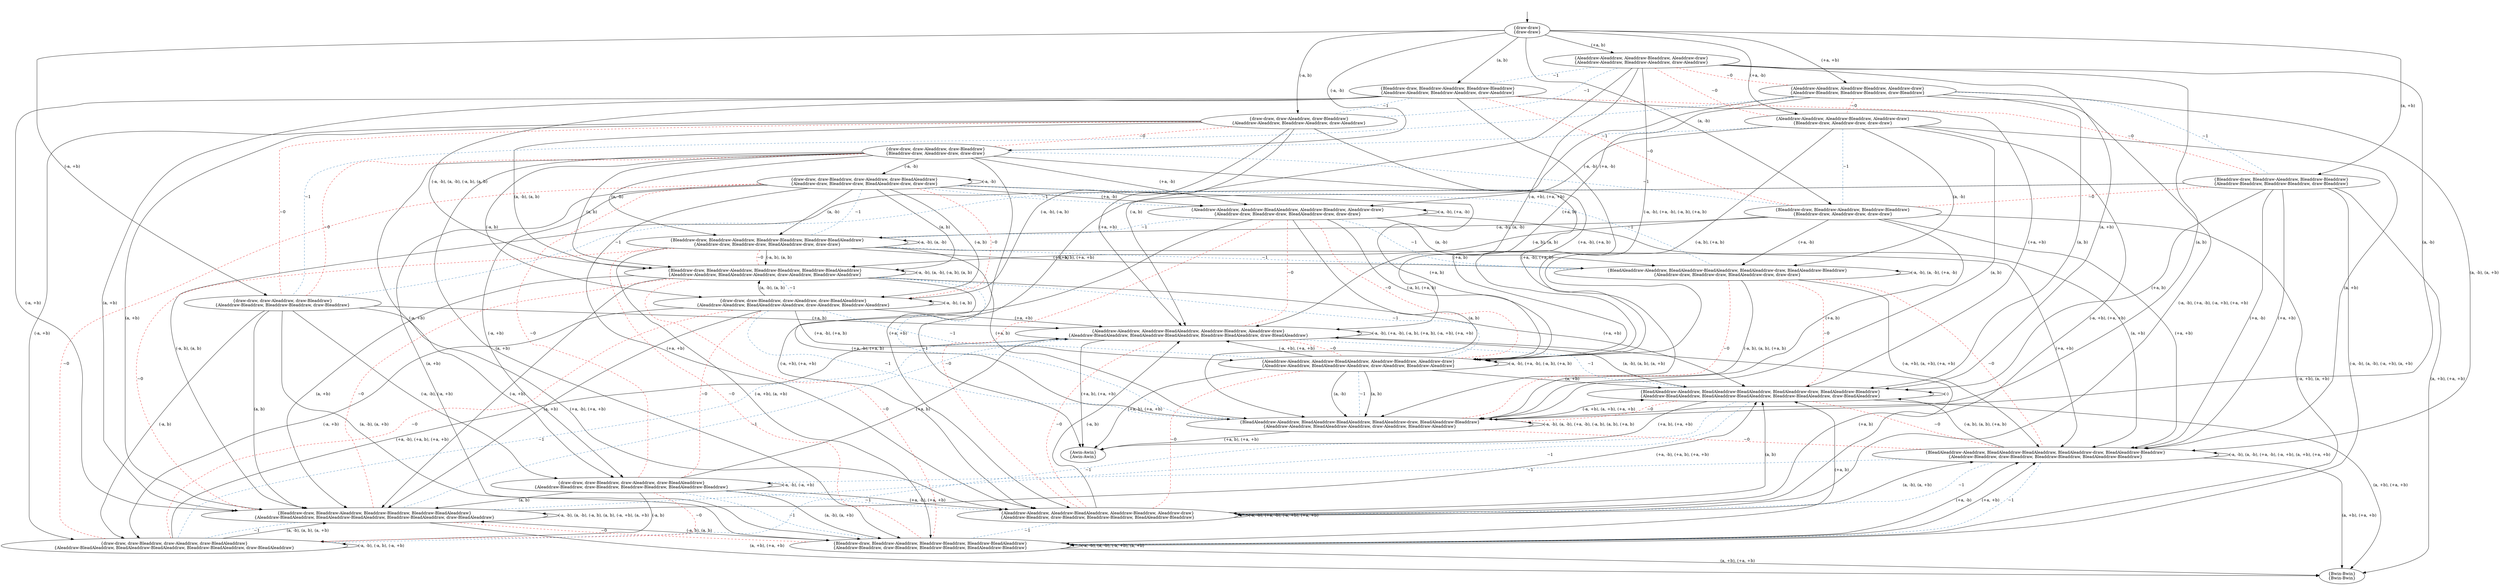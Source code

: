 digraph  {
concentrate=False;
nodesep=0.5;
ranksep=0.5;
splines=True;
4466765104 [label="{draw-draw}\n{draw-draw}"];
4466763480 [label="{draw-draw, draw-Aleaddraw, draw-Bleaddraw}\n{Bleaddraw-draw, Aleaddraw-draw, draw-draw}"];
4466762864 [label="{Bleaddraw-draw, Bleaddraw-Aleaddraw, Bleaddraw-Bleaddraw}\n{Bleaddraw-draw, Aleaddraw-draw, draw-draw}"];
4466761968 [label="{Aleaddraw-Aleaddraw, Aleaddraw-Bleaddraw, Aleaddraw-draw}\n{Bleaddraw-draw, Aleaddraw-draw, draw-draw}"];
4466764488 [label="{draw-draw, draw-Aleaddraw, draw-Bleaddraw}\n{Aleaddraw-Aleaddraw, Bleaddraw-Aleaddraw, draw-Aleaddraw}"];
4466764712 [label="{Bleaddraw-draw, Bleaddraw-Aleaddraw, Bleaddraw-Bleaddraw}\n{Aleaddraw-Aleaddraw, Bleaddraw-Aleaddraw, draw-Aleaddraw}"];
4466764936 [label="{Aleaddraw-Aleaddraw, Aleaddraw-Bleaddraw, Aleaddraw-draw}\n{Aleaddraw-Aleaddraw, Bleaddraw-Aleaddraw, draw-Aleaddraw}"];
4466762080 [label="{draw-draw, draw-Aleaddraw, draw-Bleaddraw}\n{Aleaddraw-Bleaddraw, Bleaddraw-Bleaddraw, draw-Bleaddraw}"];
4466762416 [label="{Bleaddraw-draw, Bleaddraw-Aleaddraw, Bleaddraw-Bleaddraw}\n{Aleaddraw-Bleaddraw, Bleaddraw-Bleaddraw, draw-Bleaddraw}"];
4466762752 [label="{Aleaddraw-Aleaddraw, Aleaddraw-Bleaddraw, Aleaddraw-draw}\n{Aleaddraw-Bleaddraw, Bleaddraw-Bleaddraw, draw-Bleaddraw}"];
4466763032 [label="{draw-draw, draw-Bleaddraw, draw-Aleaddraw, draw-BleadAleaddraw}\n{Aleaddraw-draw, Bleaddraw-draw, BleadAleaddraw-draw, draw-draw}"];
4466763312 [label="{Bleaddraw-draw, Bleaddraw-Aleaddraw, Bleaddraw-Bleaddraw, Bleaddraw-BleadAleaddraw}\n{Aleaddraw-draw, Bleaddraw-draw, BleadAleaddraw-draw, draw-draw}"];
4466763648 [label="{Aleaddraw-Aleaddraw, Aleaddraw-BleadAleaddraw, Aleaddraw-Bleaddraw, Aleaddraw-draw}\n{Aleaddraw-draw, Bleaddraw-draw, BleadAleaddraw-draw, draw-draw}"];
4466763872 [label="{draw-draw, draw-Bleaddraw, draw-Aleaddraw, draw-BleadAleaddraw}\n{Aleaddraw-Aleaddraw, BleadAleaddraw-Aleaddraw, draw-Aleaddraw, Bleaddraw-Aleaddraw}"];
4466764096 [label="{Bleaddraw-draw, Bleaddraw-Aleaddraw, Bleaddraw-Bleaddraw, Bleaddraw-BleadAleaddraw}\n{Aleaddraw-Aleaddraw, BleadAleaddraw-Aleaddraw, draw-Aleaddraw, Bleaddraw-Aleaddraw}"];
4466764264 [label="{Aleaddraw-Aleaddraw, Aleaddraw-BleadAleaddraw, Aleaddraw-Bleaddraw, Aleaddraw-draw}\n{Aleaddraw-Aleaddraw, BleadAleaddraw-Aleaddraw, draw-Aleaddraw, Bleaddraw-Aleaddraw}"];
4466765272 [label="{draw-draw, draw-Bleaddraw, draw-Aleaddraw, draw-BleadAleaddraw}\n{Aleaddraw-Bleaddraw, draw-Bleaddraw, Bleaddraw-Bleaddraw, BleadAleaddraw-Bleaddraw}"];
4466765552 [label="{Bleaddraw-draw, Bleaddraw-Aleaddraw, Bleaddraw-Bleaddraw, Bleaddraw-BleadAleaddraw}\n{Aleaddraw-Bleaddraw, draw-Bleaddraw, Bleaddraw-Bleaddraw, BleadAleaddraw-Bleaddraw}"];
4464262056 [label="{Aleaddraw-Aleaddraw, Aleaddraw-BleadAleaddraw, Aleaddraw-Bleaddraw, Aleaddraw-draw}\n{Aleaddraw-Bleaddraw, draw-Bleaddraw, Bleaddraw-Bleaddraw, BleadAleaddraw-Bleaddraw}"];
4464259872 [label="{BleadAleaddraw-Aleaddraw, BleadAleaddraw-BleadAleaddraw, BleadAleaddraw-draw, BleadAleaddraw-Bleaddraw}\n{Aleaddraw-draw, Bleaddraw-draw, BleadAleaddraw-draw, draw-draw}"];
4464261608 [label="{BleadAleaddraw-Aleaddraw, BleadAleaddraw-BleadAleaddraw, BleadAleaddraw-draw, BleadAleaddraw-Bleaddraw}\n{Aleaddraw-Aleaddraw, BleadAleaddraw-Aleaddraw, draw-Aleaddraw, Bleaddraw-Aleaddraw}"];
4464259312 [label="{BleadAleaddraw-Aleaddraw, BleadAleaddraw-BleadAleaddraw, BleadAleaddraw-draw, BleadAleaddraw-Bleaddraw}\n{Aleaddraw-Bleaddraw, draw-Bleaddraw, Bleaddraw-Bleaddraw, BleadAleaddraw-Bleaddraw}"];
4469420216 [label="{draw-draw, draw-Bleaddraw, draw-Aleaddraw, draw-BleadAleaddraw}\n{Aleaddraw-BleadAleaddraw, BleadAleaddraw-BleadAleaddraw, Bleaddraw-BleadAleaddraw, draw-BleadAleaddraw}"];
4469466280 [label="{Bleaddraw-draw, Bleaddraw-Aleaddraw, Bleaddraw-Bleaddraw, Bleaddraw-BleadAleaddraw}\n{Aleaddraw-BleadAleaddraw, BleadAleaddraw-BleadAleaddraw, Bleaddraw-BleadAleaddraw, draw-BleadAleaddraw}"];
4469466392 [label="{Aleaddraw-Aleaddraw, Aleaddraw-BleadAleaddraw, Aleaddraw-Bleaddraw, Aleaddraw-draw}\n{Aleaddraw-BleadAleaddraw, BleadAleaddraw-BleadAleaddraw, Bleaddraw-BleadAleaddraw, draw-BleadAleaddraw}"];
4469466952 [label="{BleadAleaddraw-Aleaddraw, BleadAleaddraw-BleadAleaddraw, BleadAleaddraw-draw, BleadAleaddraw-Bleaddraw}\n{Aleaddraw-BleadAleaddraw, BleadAleaddraw-BleadAleaddraw, Bleaddraw-BleadAleaddraw, draw-BleadAleaddraw}"];
4469467344 [label="{Awin-Awin}\n{Awin-Awin}"];
4469468688 [label="{Bwin-Bwin}\n{Bwin-Bwin}"];
hidden [label="", shape=none];
4466765104 -> 4466763480  [action="('-a', '-b')", key="('-a', '-b')", label="(-a, -b)"];
4466765104 -> 4466762864  [action="('a', '-b')", key="('a', '-b')", label="(a, -b)"];
4466765104 -> 4466761968  [action="('+a', '-b')", key="('+a', '-b')", label="(+a, -b)"];
4466765104 -> 4466764488  [action="('-a', 'b')", key="('-a', 'b')", label="(-a, b)"];
4466765104 -> 4466764712  [action="('a', 'b')", key="('a', 'b')", label="(a, b)"];
4466765104 -> 4466764936  [action="('+a', 'b')", key="('+a', 'b')", label="(+a, b)"];
4466765104 -> 4466762080  [action="('-a', '+b')", key="('-a', '+b')", label="(-a, +b)"];
4466765104 -> 4466762416  [action="('a', '+b')", key="('a', '+b')", label="(a, +b)"];
4466765104 -> 4466762752  [action="('+a', '+b')", key="('+a', '+b')", label="(+a, +b)"];
4466763480 -> 4466763032  [action="('-a', '-b')", key="('-a', '-b')", label="(-a, -b)"];
4466763480 -> 4466763312  [action="('a', '-b')", key="('a', '-b')", label="(a, -b)"];
4466763480 -> 4466763648  [action="('+a', '-b')", key="('+a', '-b')", label="(+a, -b)"];
4466763480 -> 4466763872  [action="('-a', 'b')", key="('-a', 'b')", label="(-a, b)"];
4466763480 -> 4466764096  [action="('a', 'b')", key="('a', 'b')", label="(a, b)"];
4466763480 -> 4466764264  [action="('+a', 'b')", key="('+a', 'b')", label="(+a, b)"];
4466763480 -> 4466765272  [action="('-a', '+b')", key="('-a', '+b')", label="(-a, +b)"];
4466763480 -> 4466765552  [action="('a', '+b')", key="('a', '+b')", label="(a, +b)"];
4466763480 -> 4464262056  [action="('+a', '+b')", key="('+a', '+b')", label="(+a, +b)"];
4466763480 -> 4466762080  [arrowhead=none, color=1, colorscheme=set19, constraint=True, key=0, label="~0", style=dashed];
4466763480 -> 4466762864  [arrowhead=none, color=2, colorscheme=set19, constraint=True, key=0, label="~1", style=dashed];
4466762864 -> 4464259872  [action="('+a', '-b')", key="('+a', '-b')", label="(+a, -b)"];
4466762864 -> 4464261608  [action="('+a', 'b')", key="('+a', 'b')", label="(+a, b)"];
4466762864 -> 4464259312  [action="('+a', '+b')", key="('+a', '+b')", label="(+a, +b)"];
4466762864 -> 4466763312  [action="(('-a', '-b'), ('a', '-b'))", key="(('-a', '-b'), ('a', '-b'))", label="(-a, -b), (a, -b)"];
4466762864 -> 4466764096  [action="(('-a', 'b'), ('a', 'b'))", key="(('-a', 'b'), ('a', 'b'))", label="(-a, b), (a, b)"];
4466762864 -> 4466765552  [action="(('-a', '+b'), ('a', '+b'))", key="(('-a', '+b'), ('a', '+b'))", label="(-a, +b), (a, +b)"];
4466761968 -> 4464259872  [action="('a', '-b')", key="('a', '-b')", label="(a, -b)"];
4466761968 -> 4464261608  [action="('a', 'b')", key="('a', 'b')", label="(a, b)"];
4466761968 -> 4464259312  [action="('a', '+b')", key="('a', '+b')", label="(a, +b)"];
4466761968 -> 4466763648  [action="(('-a', '-b'), ('+a', '-b'))", key="(('-a', '-b'), ('+a', '-b'))", label="(-a, -b), (+a, -b)"];
4466761968 -> 4466764264  [action="(('-a', 'b'), ('+a', 'b'))", key="(('-a', 'b'), ('+a', 'b'))", label="(-a, b), (+a, b)"];
4466761968 -> 4464262056  [action="(('-a', '+b'), ('+a', '+b'))", key="(('-a', '+b'), ('+a', '+b'))", label="(-a, +b), (+a, +b)"];
4466761968 -> 4466763480  [arrowhead=none, color=2, colorscheme=set19, constraint=True, key=0, label="~1", style=dashed];
4466761968 -> 4466762864  [arrowhead=none, color=2, colorscheme=set19, constraint=True, key=0, label="~1", style=dashed];
4466764488 -> 4469420216  [action="('-a', '+b')", key="('-a', '+b')", label="(-a, +b)"];
4466764488 -> 4469466280  [action="('a', '+b')", key="('a', '+b')", label="(a, +b)"];
4466764488 -> 4469466392  [action="('+a', '+b')", key="('+a', '+b')", label="(+a, +b)"];
4466764488 -> 4466763872  [action="(('-a', '-b'), ('-a', 'b'))", key="(('-a', '-b'), ('-a', 'b'))", label="(-a, -b), (-a, b)"];
4466764488 -> 4466764096  [action="(('a', '-b'), ('a', 'b'))", key="(('a', '-b'), ('a', 'b'))", label="(a, -b), (a, b)"];
4466764488 -> 4466764264  [action="(('+a', '-b'), ('+a', 'b'))", key="(('+a', '-b'), ('+a', 'b'))", label="(+a, -b), (+a, b)"];
4466764488 -> 4466763480  [arrowhead=none, color=1, colorscheme=set19, constraint=True, key=0, label="~0", style=dashed];
4466764488 -> 4466762080  [arrowhead=none, color=1, colorscheme=set19, constraint=True, key=0, label="~0", style=dashed];
4466764712 -> 4469466280  [action="('-a', '+b')", key="('-a', '+b')", label="(-a, +b)"];
4466764712 -> 4469466280  [action="('a', '+b')", key="('a', '+b')", label="(a, +b)"];
4466764712 -> 4469466952  [action="('+a', '+b')", key="('+a', '+b')", label="(+a, +b)"];
4466764712 -> 4466764096  [action="(('-a', '-b'), ('a', '-b'), ('-a', 'b'), ('a', 'b'))", key="(('-a', '-b'), ('a', '-b'), ('-a', 'b'), ('a', 'b'))", label="(-a, -b), (a, -b), (-a, b), (a, b)"];
4466764712 -> 4464261608  [action="(('+a', '-b'), ('+a', 'b'))", key="(('+a', '-b'), ('+a', 'b'))", label="(+a, -b), (+a, b)"];
4466764712 -> 4466762416  [arrowhead=none, color=1, colorscheme=set19, constraint=True, key=0, label="~0", style=dashed];
4466764712 -> 4466762864  [arrowhead=none, color=1, colorscheme=set19, constraint=True, key=0, label="~0", style=dashed];
4466764712 -> 4466764488  [arrowhead=none, color=2, colorscheme=set19, constraint=True, key=0, label="~1", style=dashed];
4466764936 -> 4464261608  [action="('a', '-b')", key="('a', '-b')", label="(a, -b)"];
4466764936 -> 4464261608  [action="('a', 'b')", key="('a', 'b')", label="(a, b)"];
4466764936 -> 4469466952  [action="('a', '+b')", key="('a', '+b')", label="(a, +b)"];
4466764936 -> 4466764264  [action="(('-a', '-b'), ('+a', '-b'), ('-a', 'b'), ('+a', 'b'))", key="(('-a', '-b'), ('+a', '-b'), ('-a', 'b'), ('+a', 'b'))", label="(-a, -b), (+a, -b), (-a, b), (+a, b)"];
4466764936 -> 4469467344  [action="(('+a', 'b'), ('+a', '+b'))", key="(('+a', 'b'), ('+a', '+b'))", label="(+a, b), (+a, +b)"];
4466764936 -> 4469466392  [action="(('-a', '+b'), ('+a', '+b'))", key="(('-a', '+b'), ('+a', '+b'))", label="(-a, +b), (+a, +b)"];
4466764936 -> 4466762752  [arrowhead=none, color=1, colorscheme=set19, constraint=True, key=0, label="~0", style=dashed];
4466764936 -> 4466761968  [arrowhead=none, color=1, colorscheme=set19, constraint=True, key=0, label="~0", style=dashed];
4466764936 -> 4466764712  [arrowhead=none, color=2, colorscheme=set19, constraint=True, key=0, label="~1", style=dashed];
4466764936 -> 4466764488  [arrowhead=none, color=2, colorscheme=set19, constraint=True, key=0, label="~1", style=dashed];
4466762080 -> 4469420216  [action="('-a', 'b')", key="('-a', 'b')", label="(-a, b)"];
4466762080 -> 4469466280  [action="('a', 'b')", key="('a', 'b')", label="(a, b)"];
4466762080 -> 4469466392  [action="('+a', 'b')", key="('+a', 'b')", label="(+a, b)"];
4466762080 -> 4466765272  [action="(('-a', '-b'), ('-a', '+b'))", key="(('-a', '-b'), ('-a', '+b'))", label="(-a, -b), (-a, +b)"];
4466762080 -> 4466765552  [action="(('a', '-b'), ('a', '+b'))", key="(('a', '-b'), ('a', '+b'))", label="(a, -b), (a, +b)"];
4466762080 -> 4464262056  [action="(('+a', '-b'), ('+a', '+b'))", key="(('+a', '-b'), ('+a', '+b'))", label="(+a, -b), (+a, +b)"];
4466762416 -> 4464259312  [action="('+a', '-b')", key="('+a', '-b')", label="(+a, -b)"];
4466762416 -> 4464259312  [action="('+a', '+b')", key="('+a', '+b')", label="(+a, +b)"];
4466762416 -> 4469466952  [action="('+a', 'b')", key="('+a', 'b')", label="(+a, b)"];
4466762416 -> 4466765552  [action="(('-a', '-b'), ('a', '-b'), ('-a', '+b'), ('a', '+b'))", key="(('-a', '-b'), ('a', '-b'), ('-a', '+b'), ('a', '+b'))", label="(-a, -b), (a, -b), (-a, +b), (a, +b)"];
4466762416 -> 4469466280  [action="(('-a', 'b'), ('a', 'b'))", key="(('-a', 'b'), ('a', 'b'))", label="(-a, b), (a, b)"];
4466762416 -> 4469468688  [action="(('a', '+b'), ('+a', '+b'))", key="(('a', '+b'), ('+a', '+b'))", label="(a, +b), (+a, +b)"];
4466762416 -> 4466762864  [arrowhead=none, color=1, colorscheme=set19, constraint=True, key=0, label="~0", style=dashed];
4466762416 -> 4466762080  [arrowhead=none, color=2, colorscheme=set19, constraint=True, key=0, label="~1", style=dashed];
4466762752 -> 4469466392  [action="('-a', 'b')", key="('-a', 'b')", label="(-a, b)"];
4466762752 -> 4469466392  [action="('+a', 'b')", key="('+a', 'b')", label="(+a, b)"];
4466762752 -> 4469466952  [action="('a', 'b')", key="('a', 'b')", label="(a, b)"];
4466762752 -> 4464262056  [action="(('-a', '-b'), ('+a', '-b'), ('-a', '+b'), ('+a', '+b'))", key="(('-a', '-b'), ('+a', '-b'), ('-a', '+b'), ('+a', '+b'))", label="(-a, -b), (+a, -b), (-a, +b), (+a, +b)"];
4466762752 -> 4464259312  [action="(('a', '-b'), ('a', '+b'))", key="(('a', '-b'), ('a', '+b'))", label="(a, -b), (a, +b)"];
4466762752 -> 4466761968  [arrowhead=none, color=1, colorscheme=set19, constraint=True, key=0, label="~0", style=dashed];
4466762752 -> 4466762416  [arrowhead=none, color=2, colorscheme=set19, constraint=True, key=0, label="~1", style=dashed];
4466762752 -> 4466762080  [arrowhead=none, color=2, colorscheme=set19, constraint=True, key=0, label="~1", style=dashed];
4466763032 -> 4466763032  [action="('-a', '-b')", dir=back, key="('-a', '-b')", label="(-a, -b)"];
4466763032 -> 4466763312  [action="('a', '-b')", key="('a', '-b')", label="(a, -b)"];
4466763032 -> 4466763312  [arrowhead=none, color=2, colorscheme=set19, constraint=True, key=1, label="~1", style=dashed];
4466763032 -> 4466763648  [action="('+a', '-b')", key="('+a', '-b')", label="(+a, -b)"];
4466763032 -> 4466763872  [action="('-a', 'b')", key="('-a', 'b')", label="(-a, b)"];
4466763032 -> 4466763872  [arrowhead=none, color=1, colorscheme=set19, constraint=True, key=1, label="~0", style=dashed];
4466763032 -> 4466764096  [action="('a', 'b')", key="('a', 'b')", label="(a, b)"];
4466763032 -> 4466764264  [action="('+a', 'b')", key="('+a', 'b')", label="(+a, b)"];
4466763032 -> 4466765272  [action="('-a', '+b')", key="('-a', '+b')", label="(-a, +b)"];
4466763032 -> 4466765272  [arrowhead=none, color=1, colorscheme=set19, constraint=True, key=1, label="~0", style=dashed];
4466763032 -> 4466765552  [action="('a', '+b')", key="('a', '+b')", label="(a, +b)"];
4466763032 -> 4464262056  [action="('+a', '+b')", key="('+a', '+b')", label="(+a, +b)"];
4466763032 -> 4469420216  [arrowhead=none, color=1, colorscheme=set19, constraint=True, key=0, label="~0", style=dashed];
4466763032 -> 4464259872  [arrowhead=none, color=2, colorscheme=set19, constraint=True, key=0, label="~1", style=dashed];
4466763312 -> 4464259872  [action="('+a', '-b')", key="('+a', '-b')", label="(+a, -b)"];
4466763312 -> 4464261608  [action="('+a', 'b')", key="('+a', 'b')", label="(+a, b)"];
4466763312 -> 4464259312  [action="('+a', '+b')", key="('+a', '+b')", label="(+a, +b)"];
4466763312 -> 4466763312  [action="(('-a', '-b'), ('a', '-b'))", dir=back, key="(('-a', '-b'), ('a', '-b'))", label="(-a, -b), (a, -b)"];
4466763312 -> 4466764096  [action="(('-a', 'b'), ('a', 'b'))", key="(('-a', 'b'), ('a', 'b'))", label="(-a, b), (a, b)"];
4466763312 -> 4466764096  [arrowhead=none, color=1, colorscheme=set19, constraint=True, key=1, label="~0", style=dashed];
4466763312 -> 4466765552  [action="(('-a', '+b'), ('a', '+b'))", key="(('-a', '+b'), ('a', '+b'))", label="(-a, +b), (a, +b)"];
4466763312 -> 4466765552  [arrowhead=none, color=1, colorscheme=set19, constraint=True, key=1, label="~0", style=dashed];
4466763648 -> 4464259872  [action="('a', '-b')", key="('a', '-b')", label="(a, -b)"];
4466763648 -> 4464259872  [arrowhead=none, color=2, colorscheme=set19, constraint=True, key=1, label="~1", style=dashed];
4466763648 -> 4464261608  [action="('a', 'b')", key="('a', 'b')", label="(a, b)"];
4466763648 -> 4464259312  [action="('a', '+b')", key="('a', '+b')", label="(a, +b)"];
4466763648 -> 4466763648  [action="(('-a', '-b'), ('+a', '-b'))", dir=back, key="(('-a', '-b'), ('+a', '-b'))", label="(-a, -b), (+a, -b)"];
4466763648 -> 4466764264  [action="(('-a', 'b'), ('+a', 'b'))", key="(('-a', 'b'), ('+a', 'b'))", label="(-a, b), (+a, b)"];
4466763648 -> 4466764264  [arrowhead=none, color=1, colorscheme=set19, constraint=True, key=1, label="~0", style=dashed];
4466763648 -> 4464262056  [action="(('-a', '+b'), ('+a', '+b'))", key="(('-a', '+b'), ('+a', '+b'))", label="(-a, +b), (+a, +b)"];
4466763648 -> 4464262056  [arrowhead=none, color=1, colorscheme=set19, constraint=True, key=1, label="~0", style=dashed];
4466763648 -> 4469466392  [arrowhead=none, color=1, colorscheme=set19, constraint=True, key=0, label="~0", style=dashed];
4466763648 -> 4466763032  [arrowhead=none, color=2, colorscheme=set19, constraint=True, key=0, label="~1", style=dashed];
4466763648 -> 4466763312  [arrowhead=none, color=2, colorscheme=set19, constraint=True, key=0, label="~1", style=dashed];
4466763872 -> 4469420216  [action="('-a', '+b')", key="('-a', '+b')", label="(-a, +b)"];
4466763872 -> 4469466280  [action="('a', '+b')", key="('a', '+b')", label="(a, +b)"];
4466763872 -> 4469466392  [action="('+a', '+b')", key="('+a', '+b')", label="(+a, +b)"];
4466763872 -> 4466763872  [action="(('-a', '-b'), ('-a', 'b'))", dir=back, key="(('-a', '-b'), ('-a', 'b'))", label="(-a, -b), (-a, b)"];
4466763872 -> 4466764096  [action="(('a', '-b'), ('a', 'b'))", key="(('a', '-b'), ('a', 'b'))", label="(a, -b), (a, b)"];
4466763872 -> 4466764264  [action="(('+a', '-b'), ('+a', 'b'))", key="(('+a', '-b'), ('+a', 'b'))", label="(+a, -b), (+a, b)"];
4466763872 -> 4464261608  [arrowhead=none, color=2, colorscheme=set19, constraint=True, key=0, label="~1", style=dashed];
4466764096 -> 4469466280  [action="('-a', '+b')", key="('-a', '+b')", label="(-a, +b)"];
4466764096 -> 4469466280  [action="('a', '+b')", key="('a', '+b')", label="(a, +b)"];
4466764096 -> 4469466952  [action="('+a', '+b')", key="('+a', '+b')", label="(+a, +b)"];
4466764096 -> 4466764096  [action="(('-a', '-b'), ('a', '-b'), ('-a', 'b'), ('a', 'b'))", dir=back, key="(('-a', '-b'), ('a', '-b'), ('-a', 'b'), ('a', 'b'))", label="(-a, -b), (a, -b), (-a, b), (a, b)"];
4466764096 -> 4464261608  [action="(('+a', '-b'), ('+a', 'b'))", key="(('+a', '-b'), ('+a', 'b'))", label="(+a, -b), (+a, b)"];
4466764096 -> 4464261608  [arrowhead=none, color=2, colorscheme=set19, constraint=True, key=1, label="~1", style=dashed];
4466764096 -> 4466765552  [arrowhead=none, color=1, colorscheme=set19, constraint=True, key=0, label="~0", style=dashed];
4466764096 -> 4466763872  [arrowhead=none, color=2, colorscheme=set19, constraint=True, key=0, label="~1", style=dashed];
4466764264 -> 4464261608  [action="('a', '-b')", key="('a', '-b')", label="(a, -b)"];
4466764264 -> 4464261608  [action="('a', 'b')", key="('a', 'b')", label="(a, b)"];
4466764264 -> 4464261608  [arrowhead=none, color=2, colorscheme=set19, constraint=True, key=2, label="~1", style=dashed];
4466764264 -> 4469466952  [action="('a', '+b')", key="('a', '+b')", label="(a, +b)"];
4466764264 -> 4466764264  [action="(('-a', '-b'), ('+a', '-b'), ('-a', 'b'), ('+a', 'b'))", dir=back, key="(('-a', '-b'), ('+a', '-b'), ('-a', 'b'), ('+a', 'b'))", label="(-a, -b), (+a, -b), (-a, b), (+a, b)"];
4466764264 -> 4469467344  [action="(('+a', 'b'), ('+a', '+b'))", key="(('+a', 'b'), ('+a', '+b'))", label="(+a, b), (+a, +b)"];
4466764264 -> 4469466392  [action="(('-a', '+b'), ('+a', '+b'))", key="(('-a', '+b'), ('+a', '+b'))", label="(-a, +b), (+a, +b)"];
4466764264 -> 4466764096  [arrowhead=none, color=2, colorscheme=set19, constraint=True, key=0, label="~1", style=dashed];
4466764264 -> 4466763872  [arrowhead=none, color=2, colorscheme=set19, constraint=True, key=0, label="~1", style=dashed];
4466765272 -> 4469420216  [action="('-a', 'b')", key="('-a', 'b')", label="(-a, b)"];
4466765272 -> 4469466280  [action="('a', 'b')", key="('a', 'b')", label="(a, b)"];
4466765272 -> 4469466392  [action="('+a', 'b')", key="('+a', 'b')", label="(+a, b)"];
4466765272 -> 4466765272  [action="(('-a', '-b'), ('-a', '+b'))", dir=back, key="(('-a', '-b'), ('-a', '+b'))", label="(-a, -b), (-a, +b)"];
4466765272 -> 4466765552  [action="(('a', '-b'), ('a', '+b'))", key="(('a', '-b'), ('a', '+b'))", label="(a, -b), (a, +b)"];
4466765272 -> 4466765552  [arrowhead=none, color=2, colorscheme=set19, constraint=True, key=1, label="~1", style=dashed];
4466765272 -> 4464262056  [action="(('+a', '-b'), ('+a', '+b'))", key="(('+a', '-b'), ('+a', '+b'))", label="(+a, -b), (+a, +b)"];
4466765272 -> 4466763872  [arrowhead=none, color=1, colorscheme=set19, constraint=True, key=0, label="~0", style=dashed];
4466765552 -> 4464259312  [action="('+a', '-b')", key="('+a', '-b')", label="(+a, -b)"];
4466765552 -> 4464259312  [action="('+a', '+b')", key="('+a', '+b')", label="(+a, +b)"];
4466765552 -> 4469466952  [action="('+a', 'b')", key="('+a', 'b')", label="(+a, b)"];
4466765552 -> 4466765552  [action="(('-a', '-b'), ('a', '-b'), ('-a', '+b'), ('a', '+b'))", dir=back, key="(('-a', '-b'), ('a', '-b'), ('-a', '+b'), ('a', '+b'))", label="(-a, -b), (a, -b), (-a, +b), (a, +b)"];
4466765552 -> 4469466280  [action="(('-a', 'b'), ('a', 'b'))", key="(('-a', 'b'), ('a', 'b'))", label="(-a, b), (a, b)"];
4466765552 -> 4469468688  [action="(('a', '+b'), ('+a', '+b'))", key="(('a', '+b'), ('+a', '+b'))", label="(a, +b), (+a, +b)"];
4464262056 -> 4469466392  [action="('-a', 'b')", key="('-a', 'b')", label="(-a, b)"];
4464262056 -> 4469466392  [action="('+a', 'b')", key="('+a', 'b')", label="(+a, b)"];
4464262056 -> 4469466952  [action="('a', 'b')", key="('a', 'b')", label="(a, b)"];
4464262056 -> 4464262056  [action="(('-a', '-b'), ('+a', '-b'), ('-a', '+b'), ('+a', '+b'))", dir=back, key="(('-a', '-b'), ('+a', '-b'), ('-a', '+b'), ('+a', '+b'))", label="(-a, -b), (+a, -b), (-a, +b), (+a, +b)"];
4464262056 -> 4464259312  [action="(('a', '-b'), ('a', '+b'))", key="(('a', '-b'), ('a', '+b'))", label="(a, -b), (a, +b)"];
4464262056 -> 4464259312  [arrowhead=none, color=2, colorscheme=set19, constraint=True, key=1, label="~1", style=dashed];
4464262056 -> 4466764264  [arrowhead=none, color=1, colorscheme=set19, constraint=True, key=0, label="~0", style=dashed];
4464262056 -> 4466765272  [arrowhead=none, color=2, colorscheme=set19, constraint=True, key=0, label="~1", style=dashed];
4464262056 -> 4466765552  [arrowhead=none, color=2, colorscheme=set19, constraint=True, key=0, label="~1", style=dashed];
4464259872 -> 4464259872  [action="(('-a', '-b'), ('a', '-b'), ('+a', '-b'))", dir=back, key="(('-a', '-b'), ('a', '-b'), ('+a', '-b'))", label="(-a, -b), (a, -b), (+a, -b)"];
4464259872 -> 4464261608  [action="(('-a', 'b'), ('a', 'b'), ('+a', 'b'))", key="(('-a', 'b'), ('a', 'b'), ('+a', 'b'))", label="(-a, b), (a, b), (+a, b)"];
4464259872 -> 4464261608  [arrowhead=none, color=1, colorscheme=set19, constraint=True, key=1, label="~0", style=dashed];
4464259872 -> 4464259312  [action="(('-a', '+b'), ('a', '+b'), ('+a', '+b'))", key="(('-a', '+b'), ('a', '+b'), ('+a', '+b'))", label="(-a, +b), (a, +b), (+a, +b)"];
4464259872 -> 4464259312  [arrowhead=none, color=1, colorscheme=set19, constraint=True, key=1, label="~0", style=dashed];
4464259872 -> 4469466952  [arrowhead=none, color=1, colorscheme=set19, constraint=True, key=0, label="~0", style=dashed];
4464259872 -> 4466763312  [arrowhead=none, color=2, colorscheme=set19, constraint=True, key=0, label="~1", style=dashed];
4464261608 -> 4464261608  [action="(('-a', '-b'), ('a', '-b'), ('+a', '-b'), ('-a', 'b'), ('a', 'b'), ('+a', 'b'))", dir=back, key="(('-a', '-b'), ('a', '-b'), ('+a', '-b'), ('-a', 'b'), ('a', 'b'), ('+a', 'b'))", label="(-a, -b), (a, -b), (+a, -b), (-a, b), (a, b), (+a, b)"];
4464261608 -> 4469467344  [action="(('+a', 'b'), ('+a', '+b'))", key="(('+a', 'b'), ('+a', '+b'))", label="(+a, b), (+a, +b)"];
4464261608 -> 4469466952  [action="(('-a', '+b'), ('a', '+b'), ('+a', '+b'))", key="(('-a', '+b'), ('a', '+b'), ('+a', '+b'))", label="(-a, +b), (a, +b), (+a, +b)"];
4464261608 -> 4464259312  [arrowhead=none, color=1, colorscheme=set19, constraint=True, key=0, label="~0", style=dashed];
4464259312 -> 4464259312  [action="(('-a', '-b'), ('a', '-b'), ('+a', '-b'), ('-a', '+b'), ('a', '+b'), ('+a', '+b'))", dir=back, key="(('-a', '-b'), ('a', '-b'), ('+a', '-b'), ('-a', '+b'), ('a', '+b'), ('+a', '+b'))", label="(-a, -b), (a, -b), (+a, -b), (-a, +b), (a, +b), (+a, +b)"];
4464259312 -> 4469466952  [action="(('-a', 'b'), ('a', 'b'), ('+a', 'b'))", key="(('-a', 'b'), ('a', 'b'), ('+a', 'b'))", label="(-a, b), (a, b), (+a, b)"];
4464259312 -> 4469468688  [action="(('a', '+b'), ('+a', '+b'))", key="(('a', '+b'), ('+a', '+b'))", label="(a, +b), (+a, +b)"];
4464259312 -> 4466765272  [arrowhead=none, color=2, colorscheme=set19, constraint=True, key=0, label="~1", style=dashed];
4464259312 -> 4466765552  [arrowhead=none, color=2, colorscheme=set19, constraint=True, key=0, label="~1", style=dashed];
4469420216 -> 4469420216  [action="(('-a', '-b'), ('-a', 'b'), ('-a', '+b'))", dir=back, key="(('-a', '-b'), ('-a', 'b'), ('-a', '+b'))", label="(-a, -b), (-a, b), (-a, +b)"];
4469420216 -> 4469466280  [action="(('a', '-b'), ('a', 'b'), ('a', '+b'))", key="(('a', '-b'), ('a', 'b'), ('a', '+b'))", label="(a, -b), (a, b), (a, +b)"];
4469420216 -> 4469466392  [action="(('+a', '-b'), ('+a', 'b'), ('+a', '+b'))", key="(('+a', '-b'), ('+a', 'b'), ('+a', '+b'))", label="(+a, -b), (+a, b), (+a, +b)"];
4469420216 -> 4466765272  [arrowhead=none, color=1, colorscheme=set19, constraint=True, key=0, label="~0", style=dashed];
4469420216 -> 4466763872  [arrowhead=none, color=1, colorscheme=set19, constraint=True, key=0, label="~0", style=dashed];
4469420216 -> 4469466952  [arrowhead=none, color=2, colorscheme=set19, constraint=True, key=0, label="~1", style=dashed];
4469466280 -> 4469466280  [action="(('-a', '-b'), ('a', '-b'), ('-a', 'b'), ('a', 'b'), ('-a', '+b'), ('a', '+b'))", dir=back, key="(('-a', '-b'), ('a', '-b'), ('-a', 'b'), ('a', 'b'), ('-a', '+b'), ('a', '+b'))", label="(-a, -b), (a, -b), (-a, b), (a, b), (-a, +b), (a, +b)"];
4469466280 -> 4469466952  [action="(('+a', '-b'), ('+a', 'b'), ('+a', '+b'))", key="(('+a', '-b'), ('+a', 'b'), ('+a', '+b'))", label="(+a, -b), (+a, b), (+a, +b)"];
4469466280 -> 4469466952  [arrowhead=none, color=2, colorscheme=set19, constraint=True, key=1, label="~1", style=dashed];
4469466280 -> 4469468688  [action="(('a', '+b'), ('+a', '+b'))", key="(('a', '+b'), ('+a', '+b'))", label="(a, +b), (+a, +b)"];
4469466280 -> 4466763312  [arrowhead=none, color=1, colorscheme=set19, constraint=True, key=0, label="~0", style=dashed];
4469466280 -> 4466764096  [arrowhead=none, color=1, colorscheme=set19, constraint=True, key=0, label="~0", style=dashed];
4469466280 -> 4466765552  [arrowhead=none, color=1, colorscheme=set19, constraint=True, key=0, label="~0", style=dashed];
4469466280 -> 4469420216  [arrowhead=none, color=2, colorscheme=set19, constraint=True, key=0, label="~1", style=dashed];
4469466392 -> 4469466392  [action="(('-a', '-b'), ('+a', '-b'), ('-a', 'b'), ('+a', 'b'), ('-a', '+b'), ('+a', '+b'))", dir=back, key="(('-a', '-b'), ('+a', '-b'), ('-a', 'b'), ('+a', 'b'), ('-a', '+b'), ('+a', '+b'))", label="(-a, -b), (+a, -b), (-a, b), (+a, b), (-a, +b), (+a, +b)"];
4469466392 -> 4469466952  [action="(('a', '-b'), ('a', 'b'), ('a', '+b'))", key="(('a', '-b'), ('a', 'b'), ('a', '+b'))", label="(a, -b), (a, b), (a, +b)"];
4469466392 -> 4469466952  [arrowhead=none, color=2, colorscheme=set19, constraint=True, key=1, label="~1", style=dashed];
4469466392 -> 4469467344  [action="(('+a', 'b'), ('+a', '+b'))", key="(('+a', 'b'), ('+a', '+b'))", label="(+a, b), (+a, +b)"];
4469466392 -> 4464262056  [arrowhead=none, color=1, colorscheme=set19, constraint=True, key=0, label="~0", style=dashed];
4469466392 -> 4466764264  [arrowhead=none, color=1, colorscheme=set19, constraint=True, key=0, label="~0", style=dashed];
4469466392 -> 4469466280  [arrowhead=none, color=2, colorscheme=set19, constraint=True, key=0, label="~1", style=dashed];
4469466392 -> 4469420216  [arrowhead=none, color=2, colorscheme=set19, constraint=True, key=0, label="~1", style=dashed];
4469466952 -> 4469466952  [action="(('-a', '-b'), ('a', '-b'), ('+a', '-b'), ('-a', 'b'), ('a', 'b'), ('+a', 'b'), ('-a', '+b'), ('a', '+b'), ('+a', '+b'))", dir=back, key="(('-a', '-b'), ('a', '-b'), ('+a', '-b'), ('-a', 'b'), ('a', 'b'), ('+a', 'b'), ('-a', '+b'), ('a', '+b'), ('+a', '+b'))", label="(-)"];
4469466952 -> 4469467344  [action="(('+a', 'b'), ('+a', '+b'))", key="(('+a', 'b'), ('+a', '+b'))", label="(+a, b), (+a, +b)"];
4469466952 -> 4469468688  [action="(('a', '+b'), ('+a', '+b'))", key="(('a', '+b'), ('+a', '+b'))", label="(a, +b), (+a, +b)"];
4469466952 -> 4464261608  [arrowhead=none, color=1, colorscheme=set19, constraint=True, key=0, label="~0", style=dashed];
4469466952 -> 4464259312  [arrowhead=none, color=1, colorscheme=set19, constraint=True, key=0, label="~0", style=dashed];
hidden -> 4466765104  [key=0];
}
